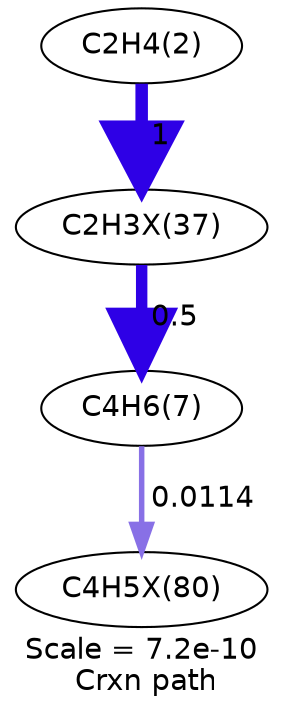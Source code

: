 digraph reaction_paths {
center=1;
s5 -> s51[fontname="Helvetica", style="setlinewidth(6)", arrowsize=3, color="0.7, 1.5, 0.9"
, label=" 1"];
s51 -> s8[fontname="Helvetica", style="setlinewidth(5.48)", arrowsize=2.74, color="0.7, 1, 0.9"
, label=" 0.5"];
s8 -> s56[fontname="Helvetica", style="setlinewidth(2.63)", arrowsize=1.31, color="0.7, 0.511, 0.9"
, label=" 0.0114"];
s5 [ fontname="Helvetica", label="C2H4(2)"];
s8 [ fontname="Helvetica", label="C4H6(7)"];
s51 [ fontname="Helvetica", label="C2H3X(37)"];
s56 [ fontname="Helvetica", label="C4H5X(80)"];
 label = "Scale = 7.2e-10\l Crxn path";
 fontname = "Helvetica";
}
